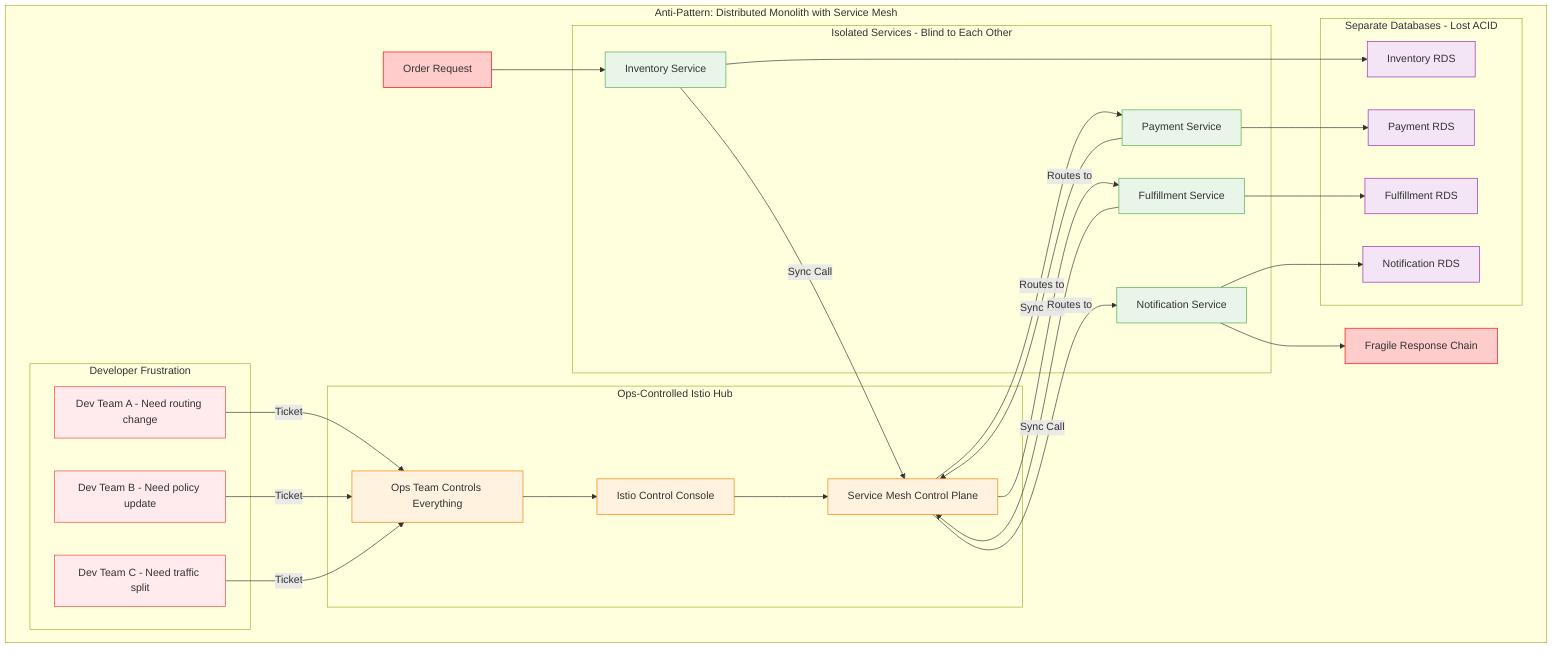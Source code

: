 graph TD
    subgraph "Anti-Pattern: Distributed Monolith with Service Mesh"
        A2[Order Request] --> B2[Inventory Service]
        
        subgraph "Ops-Controlled Istio Hub"
            ISTIO[Service Mesh Control Plane]
            OPS_TEAM[Ops Team Controls Everything]
            CONSOLE[Istio Control Console]
            
            OPS_TEAM --> CONSOLE
            CONSOLE --> ISTIO
        end
        
        subgraph "Isolated Services - Blind to Each Other"
            B2[Inventory Service]
            C2[Payment Service]
            D2[Fulfillment Service]
            E2[Notification Service]
        end
        
        subgraph "Separate Databases - Lost ACID"
            F2[Inventory RDS]
            G2[Payment RDS]
            H2[Fulfillment RDS]
            I2[Notification RDS]
        end
        
        B2 --> F2
        C2 --> G2
        D2 --> H2
        E2 --> I2
        
        B2 --> |Sync Call| ISTIO
        ISTIO --> |Routes to| C2
        C2 --> |Sync Call| ISTIO
        ISTIO --> |Routes to| D2
        D2 --> |Sync Call| ISTIO
        ISTIO --> |Routes to| E2
        
        subgraph "Developer Frustration"
            DEV1[Dev Team A - Need routing change]
            DEV2[Dev Team B - Need policy update]
            DEV3[Dev Team C - Need traffic split]
            
            DEV1 --> |Ticket| OPS_TEAM
            DEV2 --> |Ticket| OPS_TEAM
            DEV3 --> |Ticket| OPS_TEAM
        end
        
        E2 --> J2[Fragile Response Chain]
    end
    
    classDef antiPattern fill:#ffcccc,stroke:#ff0000
    classDef opsControl fill:#fff3e0,stroke:#f57c00
    classDef services fill:#e8f5e8,stroke:#4caf50
    classDef databases fill:#f3e5f5,stroke:#9c27b0
    classDef frustration fill:#ffebee,stroke:#f44336
    
    class A2,J2 antiPattern
    class ISTIO,OPS_TEAM,CONSOLE opsControl
    class B2,C2,D2,E2 services
    class F2,G2,H2,I2 databases
    class DEV1,DEV2,DEV3 frustration